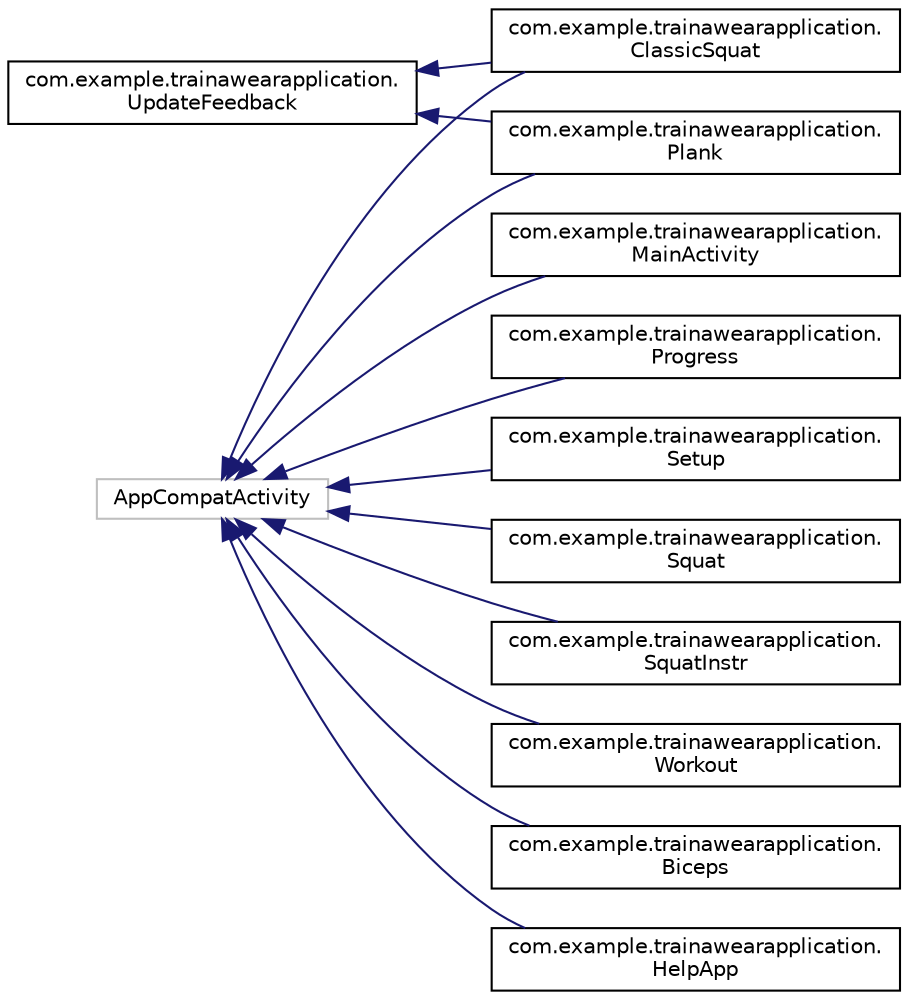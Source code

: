 digraph "Graphical Class Hierarchy"
{
 // INTERACTIVE_SVG=YES
 // LATEX_PDF_SIZE
  edge [fontname="Helvetica",fontsize="10",labelfontname="Helvetica",labelfontsize="10"];
  node [fontname="Helvetica",fontsize="10",shape=record];
  rankdir="LR";
  Node348 [label="AppCompatActivity",height=0.2,width=0.4,color="grey75", fillcolor="white", style="filled",tooltip=" "];
  Node348 -> Node349 [dir="back",color="midnightblue",fontsize="10",style="solid",fontname="Helvetica"];
  Node349 [label="com.example.trainawearapplication.\lBiceps",height=0.2,width=0.4,color="black", fillcolor="white", style="filled",URL="$classcom_1_1example_1_1trainawearapplication_1_1_biceps.html",tooltip=" "];
  Node348 -> Node1 [dir="back",color="midnightblue",fontsize="10",style="solid",fontname="Helvetica"];
  Node1 [label="com.example.trainawearapplication.\lClassicSquat",height=0.2,width=0.4,color="black", fillcolor="white", style="filled",URL="$classcom_1_1example_1_1trainawearapplication_1_1_classic_squat.html",tooltip=" "];
  Node348 -> Node350 [dir="back",color="midnightblue",fontsize="10",style="solid",fontname="Helvetica"];
  Node350 [label="com.example.trainawearapplication.\lHelpApp",height=0.2,width=0.4,color="black", fillcolor="white", style="filled",URL="$classcom_1_1example_1_1trainawearapplication_1_1_help_app.html",tooltip=" "];
  Node348 -> Node351 [dir="back",color="midnightblue",fontsize="10",style="solid",fontname="Helvetica"];
  Node351 [label="com.example.trainawearapplication.\lMainActivity",height=0.2,width=0.4,color="black", fillcolor="white", style="filled",URL="$classcom_1_1example_1_1trainawearapplication_1_1_main_activity.html",tooltip=" "];
  Node348 -> Node2 [dir="back",color="midnightblue",fontsize="10",style="solid",fontname="Helvetica"];
  Node2 [label="com.example.trainawearapplication.\lPlank",height=0.2,width=0.4,color="black", fillcolor="white", style="filled",URL="$classcom_1_1example_1_1trainawearapplication_1_1_plank.html",tooltip=" "];
  Node348 -> Node352 [dir="back",color="midnightblue",fontsize="10",style="solid",fontname="Helvetica"];
  Node352 [label="com.example.trainawearapplication.\lProgress",height=0.2,width=0.4,color="black", fillcolor="white", style="filled",URL="$classcom_1_1example_1_1trainawearapplication_1_1_progress.html",tooltip=" "];
  Node348 -> Node353 [dir="back",color="midnightblue",fontsize="10",style="solid",fontname="Helvetica"];
  Node353 [label="com.example.trainawearapplication.\lSetup",height=0.2,width=0.4,color="black", fillcolor="white", style="filled",URL="$classcom_1_1example_1_1trainawearapplication_1_1_setup.html",tooltip=" "];
  Node348 -> Node354 [dir="back",color="midnightblue",fontsize="10",style="solid",fontname="Helvetica"];
  Node354 [label="com.example.trainawearapplication.\lSquat",height=0.2,width=0.4,color="black", fillcolor="white", style="filled",URL="$classcom_1_1example_1_1trainawearapplication_1_1_squat.html",tooltip=" "];
  Node348 -> Node355 [dir="back",color="midnightblue",fontsize="10",style="solid",fontname="Helvetica"];
  Node355 [label="com.example.trainawearapplication.\lSquatInstr",height=0.2,width=0.4,color="black", fillcolor="white", style="filled",URL="$classcom_1_1example_1_1trainawearapplication_1_1_squat_instr.html",tooltip=" "];
  Node348 -> Node356 [dir="back",color="midnightblue",fontsize="10",style="solid",fontname="Helvetica"];
  Node356 [label="com.example.trainawearapplication.\lWorkout",height=0.2,width=0.4,color="black", fillcolor="white", style="filled",URL="$classcom_1_1example_1_1trainawearapplication_1_1_workout.html",tooltip=" "];
  Node0 [label="com.example.trainawearapplication.\lUpdateFeedback",height=0.2,width=0.4,color="black", fillcolor="white", style="filled",URL="$interfacecom_1_1example_1_1trainawearapplication_1_1_update_feedback.html",tooltip=" "];
  Node0 -> Node1 [dir="back",color="midnightblue",fontsize="10",style="solid",fontname="Helvetica"];
  Node0 -> Node2 [dir="back",color="midnightblue",fontsize="10",style="solid",fontname="Helvetica"];
}
